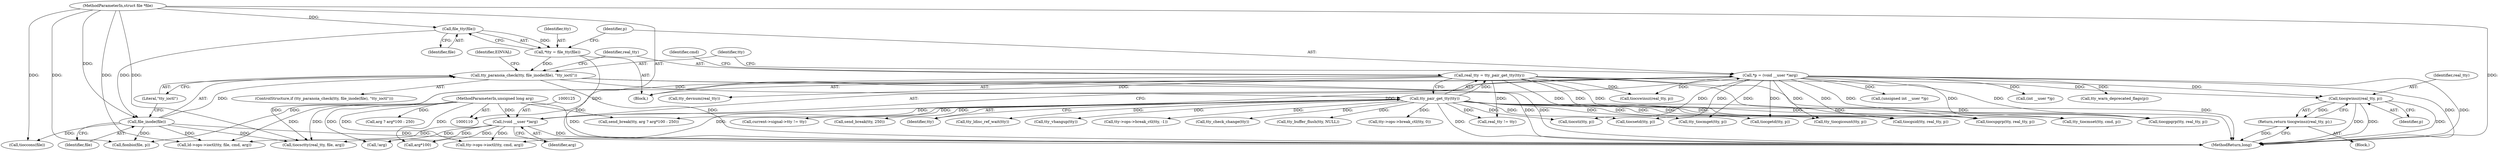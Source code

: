 digraph "0_linux_5c17c861a357e9458001f021a7afa7aab9937439@pointer" {
"1000183" [label="(Call,tiocgwinsz(real_tty, p))"];
"1000138" [label="(Call,real_tty = tty_pair_get_tty(tty))"];
"1000140" [label="(Call,tty_pair_get_tty(tty))"];
"1000130" [label="(Call,tty_paranoia_check(tty, file_inode(file), \"tty_ioctl\"))"];
"1000116" [label="(Call,*tty = file_tty(file))"];
"1000118" [label="(Call,file_tty(file))"];
"1000111" [label="(MethodParameterIn,struct file *file)"];
"1000132" [label="(Call,file_inode(file))"];
"1000122" [label="(Call,*p = (void __user *)arg)"];
"1000124" [label="(Call,(void __user *)arg)"];
"1000113" [label="(MethodParameterIn,unsigned long arg)"];
"1000182" [label="(Return,return tiocgwinsz(real_tty, p);)"];
"1000199" [label="(Call,tioccons(file))"];
"1000379" [label="(Call,tty_tiocgicount(tty, p))"];
"1000238" [label="(Call,(int __user *)p)"];
"1000117" [label="(Identifier,tty)"];
"1000118" [label="(Call,file_tty(file))"];
"1000355" [label="(Call,send_break(tty, arg ? arg*100 : 250))"];
"1000143" [label="(Identifier,cmd)"];
"1000324" [label="(Call,tty->ops->break_ctl(tty, -1))"];
"1000116" [label="(Call,*tty = file_tty(file))"];
"1000182" [label="(Return,return tiocgwinsz(real_tty, p);)"];
"1000258" [label="(Call,tiocsctty(real_tty, file, arg))"];
"1000140" [label="(Call,tty_pair_get_tty(tty))"];
"1000129" [label="(ControlStructure,if (tty_paranoia_check(tty, file_inode(file), \"tty_ioctl\")))"];
"1000357" [label="(Call,arg ? arg*100 : 250)"];
"1000402" [label="(Call,tty_warn_deprecated_flags(p))"];
"1000119" [label="(Identifier,file)"];
"1000359" [label="(Call,arg*100)"];
"1000194" [label="(Call,real_tty != tty)"];
"1000152" [label="(Call,tty_check_change(tty))"];
"1000396" [label="(Call,tty_buffer_flush(tty, NULL))"];
"1000139" [label="(Identifier,real_tty)"];
"1000130" [label="(Call,tty_paranoia_check(tty, file_inode(file), \"tty_ioctl\"))"];
"1000338" [label="(Call,tty->ops->break_ctl(tty, 0))"];
"1000124" [label="(Call,(void __user *)arg)"];
"1000114" [label="(Block,)"];
"1000345" [label="(Call,!arg)"];
"1000203" [label="(Call,fionbio(file, p))"];
"1000372" [label="(Call,tty_tiocmset(tty, cmd, p))"];
"1000442" [label="(Call,ld->ops->ioctl(tty, file, cmd, arg))"];
"1000111" [label="(MethodParameterIn,struct file *file)"];
"1000276" [label="(Call,tiocgsid(tty, real_tty, p))"];
"1000131" [label="(Identifier,tty)"];
"1000460" [label="(MethodReturn,long)"];
"1000270" [label="(Call,tiocspgrp(tty, real_tty, p))"];
"1000123" [label="(Identifier,p)"];
"1000414" [label="(Call,tty->ops->ioctl(tty, cmd, arg))"];
"1000243" [label="(Call,current->signal->tty != tty)"];
"1000137" [label="(Identifier,EINVAL)"];
"1000134" [label="(Literal,\"tty_ioctl\")"];
"1000185" [label="(Identifier,p)"];
"1000264" [label="(Call,tiocgpgrp(tty, real_tty, p))"];
"1000348" [label="(Call,send_break(tty, 250))"];
"1000313" [label="(Call,(unsigned int __user *)p)"];
"1000183" [label="(Call,tiocgwinsz(real_tty, p))"];
"1000132" [label="(Call,file_inode(file))"];
"1000141" [label="(Identifier,tty)"];
"1000133" [label="(Identifier,file)"];
"1000175" [label="(Block,)"];
"1000184" [label="(Identifier,real_tty)"];
"1000122" [label="(Call,*p = (void __user *)arg)"];
"1000427" [label="(Call,tty_ldisc_ref_wait(tty))"];
"1000308" [label="(Call,tty_devnum(real_tty))"];
"1000138" [label="(Call,real_tty = tty_pair_get_tty(tty))"];
"1000298" [label="(Call,tty_vhangup(tty))"];
"1000178" [label="(Call,tiocsti(tty, p))"];
"1000287" [label="(Call,tiocsetd(tty, p))"];
"1000365" [label="(Call,tty_tiocmget(tty, p))"];
"1000113" [label="(MethodParameterIn,unsigned long arg)"];
"1000126" [label="(Identifier,arg)"];
"1000188" [label="(Call,tiocswinsz(real_tty, p))"];
"1000282" [label="(Call,tiocgetd(tty, p))"];
"1000183" -> "1000182"  [label="AST: "];
"1000183" -> "1000185"  [label="CFG: "];
"1000184" -> "1000183"  [label="AST: "];
"1000185" -> "1000183"  [label="AST: "];
"1000182" -> "1000183"  [label="CFG: "];
"1000183" -> "1000460"  [label="DDG: "];
"1000183" -> "1000460"  [label="DDG: "];
"1000183" -> "1000460"  [label="DDG: "];
"1000183" -> "1000182"  [label="DDG: "];
"1000138" -> "1000183"  [label="DDG: "];
"1000122" -> "1000183"  [label="DDG: "];
"1000138" -> "1000114"  [label="AST: "];
"1000138" -> "1000140"  [label="CFG: "];
"1000139" -> "1000138"  [label="AST: "];
"1000140" -> "1000138"  [label="AST: "];
"1000143" -> "1000138"  [label="CFG: "];
"1000138" -> "1000460"  [label="DDG: "];
"1000138" -> "1000460"  [label="DDG: "];
"1000140" -> "1000138"  [label="DDG: "];
"1000138" -> "1000188"  [label="DDG: "];
"1000138" -> "1000194"  [label="DDG: "];
"1000138" -> "1000258"  [label="DDG: "];
"1000138" -> "1000264"  [label="DDG: "];
"1000138" -> "1000270"  [label="DDG: "];
"1000138" -> "1000276"  [label="DDG: "];
"1000138" -> "1000308"  [label="DDG: "];
"1000140" -> "1000141"  [label="CFG: "];
"1000141" -> "1000140"  [label="AST: "];
"1000140" -> "1000460"  [label="DDG: "];
"1000130" -> "1000140"  [label="DDG: "];
"1000140" -> "1000152"  [label="DDG: "];
"1000140" -> "1000178"  [label="DDG: "];
"1000140" -> "1000194"  [label="DDG: "];
"1000140" -> "1000243"  [label="DDG: "];
"1000140" -> "1000264"  [label="DDG: "];
"1000140" -> "1000270"  [label="DDG: "];
"1000140" -> "1000276"  [label="DDG: "];
"1000140" -> "1000282"  [label="DDG: "];
"1000140" -> "1000287"  [label="DDG: "];
"1000140" -> "1000298"  [label="DDG: "];
"1000140" -> "1000324"  [label="DDG: "];
"1000140" -> "1000338"  [label="DDG: "];
"1000140" -> "1000348"  [label="DDG: "];
"1000140" -> "1000355"  [label="DDG: "];
"1000140" -> "1000365"  [label="DDG: "];
"1000140" -> "1000372"  [label="DDG: "];
"1000140" -> "1000379"  [label="DDG: "];
"1000140" -> "1000396"  [label="DDG: "];
"1000140" -> "1000414"  [label="DDG: "];
"1000140" -> "1000427"  [label="DDG: "];
"1000130" -> "1000129"  [label="AST: "];
"1000130" -> "1000134"  [label="CFG: "];
"1000131" -> "1000130"  [label="AST: "];
"1000132" -> "1000130"  [label="AST: "];
"1000134" -> "1000130"  [label="AST: "];
"1000137" -> "1000130"  [label="CFG: "];
"1000139" -> "1000130"  [label="CFG: "];
"1000130" -> "1000460"  [label="DDG: "];
"1000130" -> "1000460"  [label="DDG: "];
"1000130" -> "1000460"  [label="DDG: "];
"1000116" -> "1000130"  [label="DDG: "];
"1000132" -> "1000130"  [label="DDG: "];
"1000116" -> "1000114"  [label="AST: "];
"1000116" -> "1000118"  [label="CFG: "];
"1000117" -> "1000116"  [label="AST: "];
"1000118" -> "1000116"  [label="AST: "];
"1000123" -> "1000116"  [label="CFG: "];
"1000116" -> "1000460"  [label="DDG: "];
"1000118" -> "1000116"  [label="DDG: "];
"1000118" -> "1000119"  [label="CFG: "];
"1000119" -> "1000118"  [label="AST: "];
"1000111" -> "1000118"  [label="DDG: "];
"1000118" -> "1000132"  [label="DDG: "];
"1000111" -> "1000110"  [label="AST: "];
"1000111" -> "1000460"  [label="DDG: "];
"1000111" -> "1000132"  [label="DDG: "];
"1000111" -> "1000199"  [label="DDG: "];
"1000111" -> "1000203"  [label="DDG: "];
"1000111" -> "1000258"  [label="DDG: "];
"1000111" -> "1000442"  [label="DDG: "];
"1000132" -> "1000133"  [label="CFG: "];
"1000133" -> "1000132"  [label="AST: "];
"1000134" -> "1000132"  [label="CFG: "];
"1000132" -> "1000460"  [label="DDG: "];
"1000132" -> "1000199"  [label="DDG: "];
"1000132" -> "1000203"  [label="DDG: "];
"1000132" -> "1000258"  [label="DDG: "];
"1000132" -> "1000442"  [label="DDG: "];
"1000122" -> "1000114"  [label="AST: "];
"1000122" -> "1000124"  [label="CFG: "];
"1000123" -> "1000122"  [label="AST: "];
"1000124" -> "1000122"  [label="AST: "];
"1000131" -> "1000122"  [label="CFG: "];
"1000122" -> "1000460"  [label="DDG: "];
"1000122" -> "1000460"  [label="DDG: "];
"1000124" -> "1000122"  [label="DDG: "];
"1000122" -> "1000178"  [label="DDG: "];
"1000122" -> "1000188"  [label="DDG: "];
"1000122" -> "1000203"  [label="DDG: "];
"1000122" -> "1000238"  [label="DDG: "];
"1000122" -> "1000264"  [label="DDG: "];
"1000122" -> "1000270"  [label="DDG: "];
"1000122" -> "1000276"  [label="DDG: "];
"1000122" -> "1000282"  [label="DDG: "];
"1000122" -> "1000287"  [label="DDG: "];
"1000122" -> "1000313"  [label="DDG: "];
"1000122" -> "1000365"  [label="DDG: "];
"1000122" -> "1000372"  [label="DDG: "];
"1000122" -> "1000379"  [label="DDG: "];
"1000122" -> "1000402"  [label="DDG: "];
"1000124" -> "1000126"  [label="CFG: "];
"1000125" -> "1000124"  [label="AST: "];
"1000126" -> "1000124"  [label="AST: "];
"1000124" -> "1000460"  [label="DDG: "];
"1000113" -> "1000124"  [label="DDG: "];
"1000124" -> "1000258"  [label="DDG: "];
"1000124" -> "1000345"  [label="DDG: "];
"1000124" -> "1000359"  [label="DDG: "];
"1000124" -> "1000414"  [label="DDG: "];
"1000124" -> "1000442"  [label="DDG: "];
"1000113" -> "1000110"  [label="AST: "];
"1000113" -> "1000460"  [label="DDG: "];
"1000113" -> "1000258"  [label="DDG: "];
"1000113" -> "1000345"  [label="DDG: "];
"1000113" -> "1000355"  [label="DDG: "];
"1000113" -> "1000357"  [label="DDG: "];
"1000113" -> "1000359"  [label="DDG: "];
"1000113" -> "1000414"  [label="DDG: "];
"1000113" -> "1000442"  [label="DDG: "];
"1000182" -> "1000175"  [label="AST: "];
"1000460" -> "1000182"  [label="CFG: "];
"1000182" -> "1000460"  [label="DDG: "];
}
